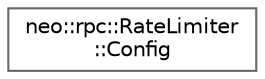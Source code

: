 digraph "Graphical Class Hierarchy"
{
 // LATEX_PDF_SIZE
  bgcolor="transparent";
  edge [fontname=Helvetica,fontsize=10,labelfontname=Helvetica,labelfontsize=10];
  node [fontname=Helvetica,fontsize=10,shape=box,height=0.2,width=0.4];
  rankdir="LR";
  Node0 [id="Node000000",label="neo::rpc::RateLimiter\l::Config",height=0.2,width=0.4,color="grey40", fillcolor="white", style="filled",URL="$structneo_1_1rpc_1_1_rate_limiter_1_1_config.html",tooltip=" "];
}
